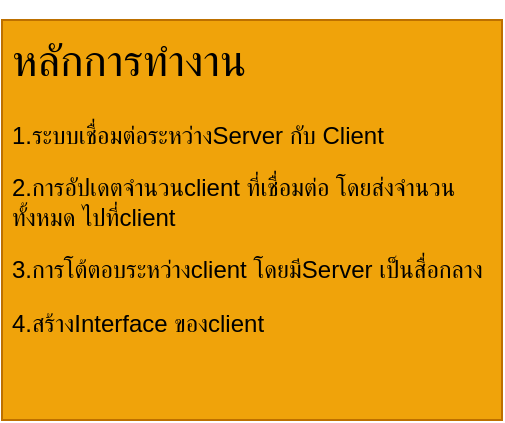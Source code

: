 <mxfile>
    <diagram id="ZLniHWFYBCPoSBCvB4B7" name="Page-1">
        <mxGraphModel dx="602" dy="349" grid="1" gridSize="10" guides="1" tooltips="1" connect="1" arrows="1" fold="1" page="1" pageScale="1" pageWidth="850" pageHeight="1100" math="0" shadow="0">
            <root>
                <mxCell id="0"/>
                <mxCell id="1" parent="0"/>
                <mxCell id="4" value="&lt;h1&gt;&lt;span style=&quot;font-weight: 400 ; text-align: center&quot;&gt;&lt;font style=&quot;font-size: 22px&quot;&gt;หลักการทำงาน&lt;/font&gt;&lt;/span&gt;&lt;/h1&gt;&lt;p&gt;1.ระบบเชื่อมต่อระหว่างServer กับ Client&lt;br&gt;&lt;/p&gt;&lt;p&gt;2.การอัปเดตจำนวนclient ที่เชื่อมต่อ โดยส่งจำนวนทั้งหมด ไปที่client&amp;nbsp;&lt;br&gt;&lt;/p&gt;&lt;p&gt;3.การโต้ตอบระหว่างclient โดยมีServer เป็นสื่อกลาง&amp;nbsp;&lt;br&gt;&lt;/p&gt;&lt;p&gt;4.สร้างInterface ของclient&lt;br&gt;&lt;/p&gt;" style="text;html=1;strokeColor=#BD7000;fillColor=#f0a30a;spacing=5;spacingTop=-20;whiteSpace=wrap;overflow=hidden;rounded=0;fontColor=#000000;" vertex="1" parent="1">
                    <mxGeometry x="220" y="350" width="250" height="200" as="geometry"/>
                </mxCell>
            </root>
        </mxGraphModel>
    </diagram>
</mxfile>